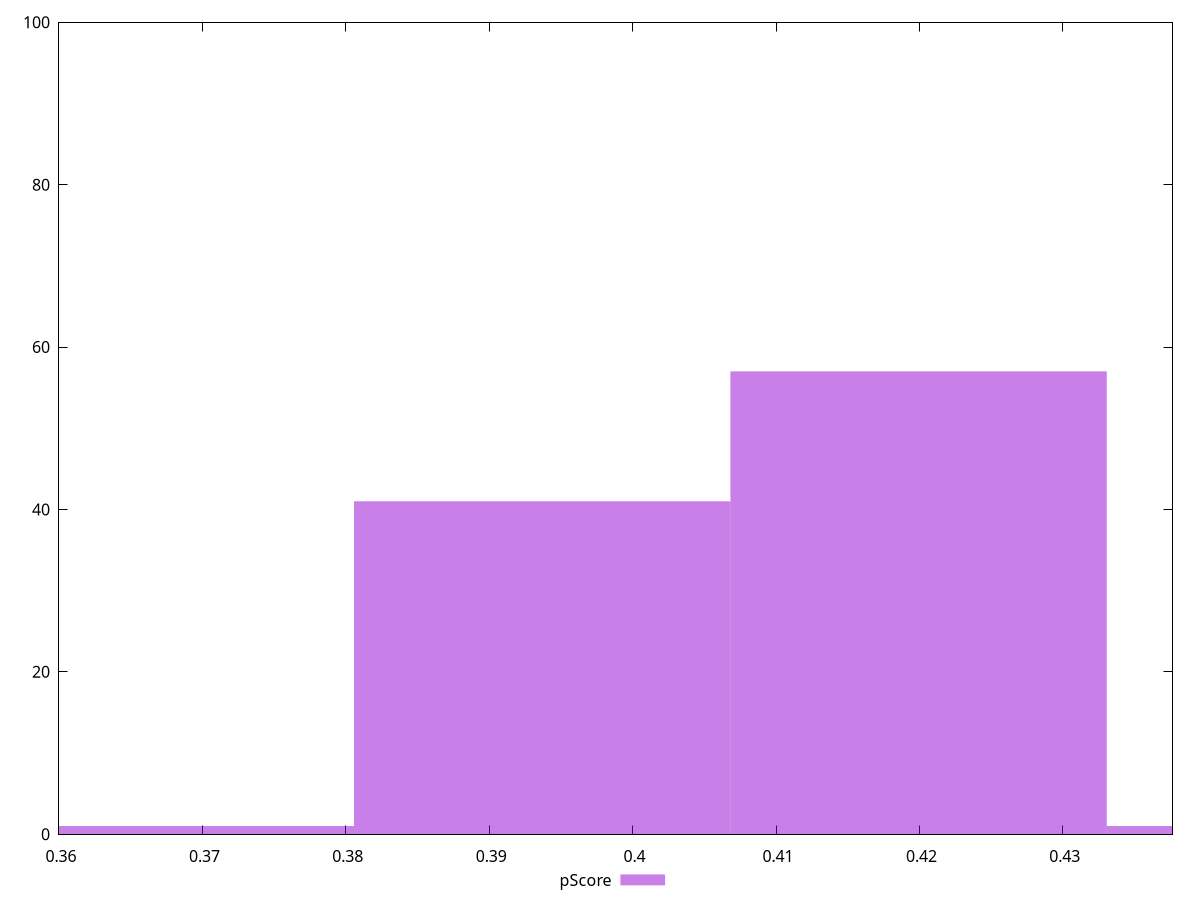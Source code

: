reset

$pScore <<EOF
0.41994118876263503 57
0.3936948644649703 41
0.44618751306029975 1
0.36744854016730566 1
EOF

set key outside below
set boxwidth 0.02624632429766469
set xrange [0.36:0.4376470588235294]
set yrange [0:100]
set trange [0:100]
set style fill transparent solid 0.5 noborder
set terminal svg size 640, 490 enhanced background rgb 'white'
set output "report_00009_2021-02-08T22-37-41.559Z/uses-webp-images/samples/pages/pScore/histogram.svg"

plot $pScore title "pScore" with boxes

reset

